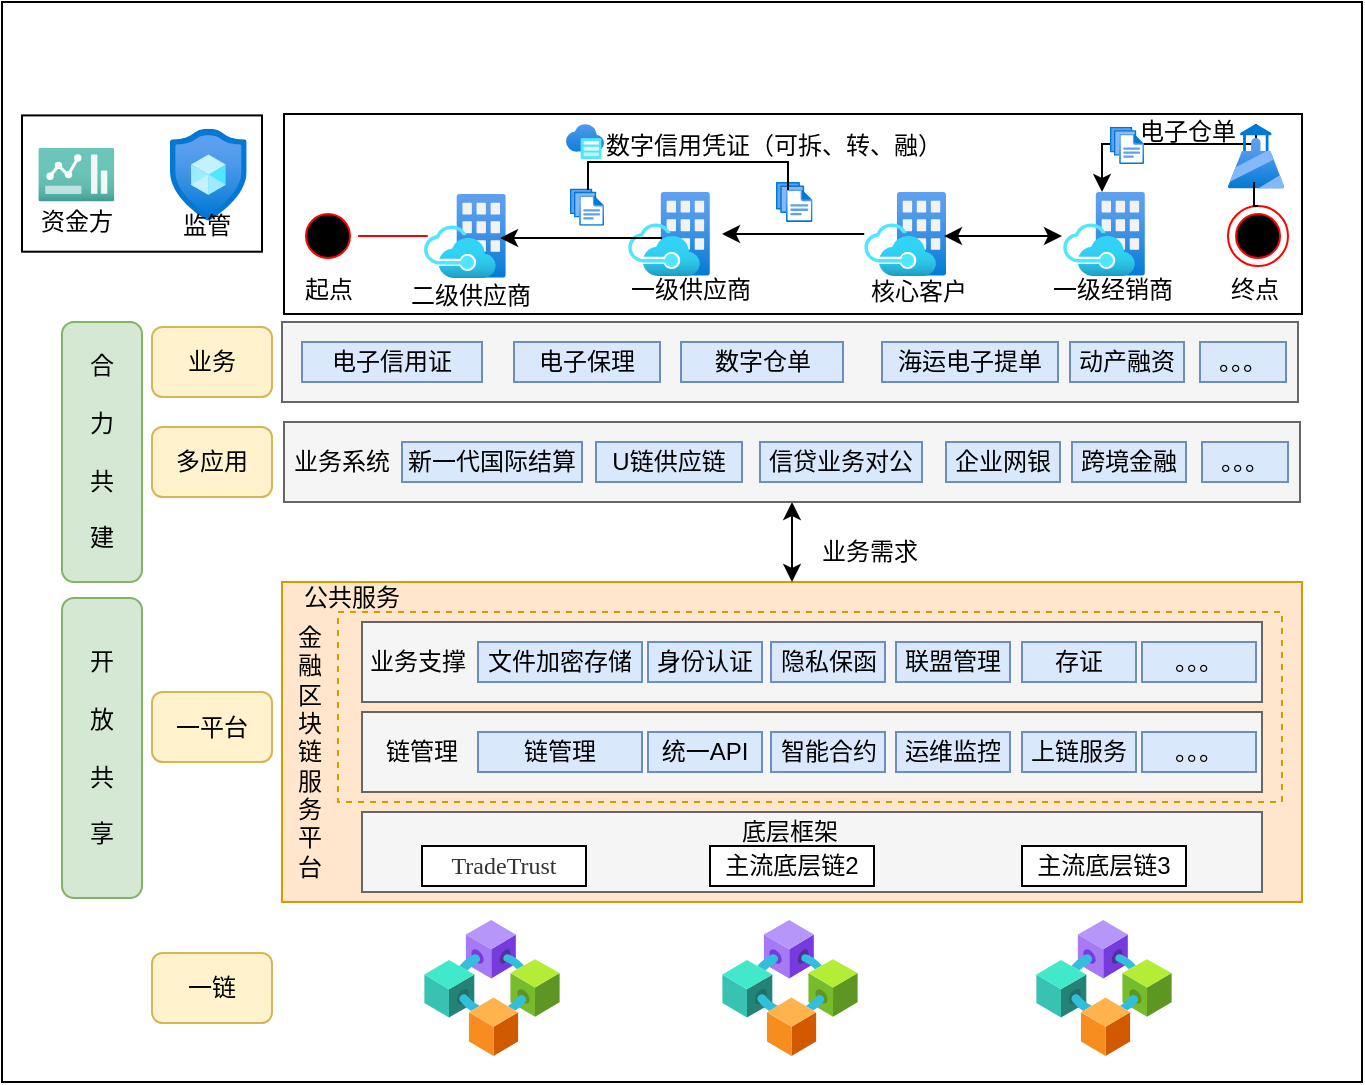 <mxfile version="24.7.6">
  <diagram name="第 1 页" id="HVEd149PK0xNTbG2jpzg">
    <mxGraphModel dx="954" dy="1665" grid="1" gridSize="10" guides="1" tooltips="1" connect="1" arrows="1" fold="1" page="1" pageScale="1" pageWidth="827" pageHeight="1169" math="0" shadow="0">
      <root>
        <mxCell id="0" />
        <mxCell id="1" parent="0" />
        <mxCell id="_ynqaItv0I7GKupnkFLt-1" value="" style="rounded=0;whiteSpace=wrap;html=1;" parent="1" vertex="1">
          <mxGeometry x="20" y="-20" width="680" height="540" as="geometry" />
        </mxCell>
        <mxCell id="_ynqaItv0I7GKupnkFLt-2" value="开&lt;div&gt;&lt;br&gt;&lt;/div&gt;&lt;div&gt;放&lt;div&gt;&lt;br&gt;&lt;/div&gt;&lt;div&gt;共&lt;/div&gt;&lt;div&gt;&lt;br&gt;&lt;/div&gt;&lt;div&gt;享&lt;/div&gt;&lt;/div&gt;" style="rounded=1;whiteSpace=wrap;html=1;fillColor=#d5e8d4;strokeColor=#82b366;" parent="1" vertex="1">
          <mxGeometry x="50" y="278" width="40" height="150" as="geometry" />
        </mxCell>
        <mxCell id="_ynqaItv0I7GKupnkFLt-3" value="合&lt;div&gt;&lt;br&gt;&lt;/div&gt;&lt;div&gt;力&lt;div&gt;&lt;br&gt;&lt;/div&gt;&lt;div&gt;共&lt;/div&gt;&lt;div&gt;&lt;br&gt;&lt;/div&gt;&lt;div&gt;建&lt;/div&gt;&lt;/div&gt;" style="rounded=1;whiteSpace=wrap;html=1;fillColor=#d5e8d4;strokeColor=#82b366;" parent="1" vertex="1">
          <mxGeometry x="50" y="140" width="40" height="130" as="geometry" />
        </mxCell>
        <mxCell id="_ynqaItv0I7GKupnkFLt-4" value="" style="rounded=0;whiteSpace=wrap;html=1;fillColor=#ffe6cc;strokeColor=#d79b00;" parent="1" vertex="1">
          <mxGeometry x="160" y="270" width="510" height="160" as="geometry" />
        </mxCell>
        <mxCell id="_ynqaItv0I7GKupnkFLt-5" value="一平台" style="rounded=1;whiteSpace=wrap;html=1;fillColor=#fff2cc;strokeColor=#d6b656;" parent="1" vertex="1">
          <mxGeometry x="95" y="325" width="60" height="35" as="geometry" />
        </mxCell>
        <mxCell id="_ynqaItv0I7GKupnkFLt-6" value="金&lt;div&gt;融&lt;/div&gt;&lt;div&gt;区&lt;/div&gt;&lt;div&gt;块&lt;/div&gt;&lt;div&gt;链&lt;/div&gt;&lt;div&gt;服&lt;/div&gt;&lt;div&gt;务&lt;/div&gt;&lt;div&gt;平&lt;/div&gt;&lt;div&gt;台&lt;/div&gt;" style="text;html=1;align=center;verticalAlign=middle;whiteSpace=wrap;rounded=0;" parent="1" vertex="1">
          <mxGeometry x="160" y="285" width="28" height="140" as="geometry" />
        </mxCell>
        <mxCell id="_ynqaItv0I7GKupnkFLt-7" value="" style="rounded=0;whiteSpace=wrap;html=1;dashed=1;fillColor=#ffe6cc;strokeColor=#d79b00;" parent="1" vertex="1">
          <mxGeometry x="188" y="285" width="472" height="95" as="geometry" />
        </mxCell>
        <mxCell id="_ynqaItv0I7GKupnkFLt-8" value="" style="rounded=0;whiteSpace=wrap;html=1;fillColor=#f5f5f5;fontColor=#333333;strokeColor=#666666;" parent="1" vertex="1">
          <mxGeometry x="200" y="290" width="450" height="40" as="geometry" />
        </mxCell>
        <mxCell id="_ynqaItv0I7GKupnkFLt-9" value="" style="rounded=0;whiteSpace=wrap;html=1;fillColor=#f5f5f5;fontColor=#333333;strokeColor=#666666;" parent="1" vertex="1">
          <mxGeometry x="200" y="335" width="450" height="40" as="geometry" />
        </mxCell>
        <mxCell id="_ynqaItv0I7GKupnkFLt-10" value="文件加密存储" style="rounded=0;whiteSpace=wrap;html=1;fillColor=#dae8fc;strokeColor=#6c8ebf;" parent="1" vertex="1">
          <mxGeometry x="258" y="300" width="82" height="20" as="geometry" />
        </mxCell>
        <mxCell id="_ynqaItv0I7GKupnkFLt-11" value="业务支撑" style="text;html=1;align=center;verticalAlign=middle;whiteSpace=wrap;rounded=0;" parent="1" vertex="1">
          <mxGeometry x="198" y="295" width="60" height="30" as="geometry" />
        </mxCell>
        <mxCell id="-gDNM5G--wo878solXUZ-1" value="身份认证" style="rounded=0;whiteSpace=wrap;html=1;fillColor=#dae8fc;strokeColor=#6c8ebf;" vertex="1" parent="1">
          <mxGeometry x="343" y="300" width="57" height="20" as="geometry" />
        </mxCell>
        <mxCell id="-gDNM5G--wo878solXUZ-2" value="隐私保函" style="rounded=0;whiteSpace=wrap;html=1;fillColor=#dae8fc;strokeColor=#6c8ebf;" vertex="1" parent="1">
          <mxGeometry x="404.5" y="300" width="57" height="20" as="geometry" />
        </mxCell>
        <mxCell id="-gDNM5G--wo878solXUZ-3" value="联盟管理" style="rounded=0;whiteSpace=wrap;html=1;fillColor=#dae8fc;strokeColor=#6c8ebf;" vertex="1" parent="1">
          <mxGeometry x="467" y="300" width="57" height="20" as="geometry" />
        </mxCell>
        <mxCell id="-gDNM5G--wo878solXUZ-4" value="存证" style="rounded=0;whiteSpace=wrap;html=1;fillColor=#dae8fc;strokeColor=#6c8ebf;" vertex="1" parent="1">
          <mxGeometry x="530" y="300" width="57" height="20" as="geometry" />
        </mxCell>
        <mxCell id="-gDNM5G--wo878solXUZ-5" value="。。。" style="rounded=0;whiteSpace=wrap;html=1;fillColor=#dae8fc;strokeColor=#6c8ebf;" vertex="1" parent="1">
          <mxGeometry x="590" y="300" width="57" height="20" as="geometry" />
        </mxCell>
        <mxCell id="-gDNM5G--wo878solXUZ-8" value="链管理" style="rounded=0;whiteSpace=wrap;html=1;fillColor=#dae8fc;strokeColor=#6c8ebf;" vertex="1" parent="1">
          <mxGeometry x="258" y="345" width="82" height="20" as="geometry" />
        </mxCell>
        <mxCell id="-gDNM5G--wo878solXUZ-9" value="统一API" style="rounded=0;whiteSpace=wrap;html=1;fillColor=#dae8fc;strokeColor=#6c8ebf;" vertex="1" parent="1">
          <mxGeometry x="343" y="345" width="57" height="20" as="geometry" />
        </mxCell>
        <mxCell id="-gDNM5G--wo878solXUZ-10" value="智能合约" style="rounded=0;whiteSpace=wrap;html=1;fillColor=#dae8fc;strokeColor=#6c8ebf;" vertex="1" parent="1">
          <mxGeometry x="404.5" y="345" width="57" height="20" as="geometry" />
        </mxCell>
        <mxCell id="-gDNM5G--wo878solXUZ-11" value="运维监控" style="rounded=0;whiteSpace=wrap;html=1;fillColor=#dae8fc;strokeColor=#6c8ebf;" vertex="1" parent="1">
          <mxGeometry x="467" y="345" width="57" height="20" as="geometry" />
        </mxCell>
        <mxCell id="-gDNM5G--wo878solXUZ-12" value="上链服务" style="rounded=0;whiteSpace=wrap;html=1;fillColor=#dae8fc;strokeColor=#6c8ebf;" vertex="1" parent="1">
          <mxGeometry x="530" y="345" width="57" height="20" as="geometry" />
        </mxCell>
        <mxCell id="-gDNM5G--wo878solXUZ-13" value="。。。" style="rounded=0;whiteSpace=wrap;html=1;fillColor=#dae8fc;strokeColor=#6c8ebf;" vertex="1" parent="1">
          <mxGeometry x="590" y="345" width="57" height="20" as="geometry" />
        </mxCell>
        <mxCell id="-gDNM5G--wo878solXUZ-14" value="链管理" style="text;html=1;align=center;verticalAlign=middle;whiteSpace=wrap;rounded=0;" vertex="1" parent="1">
          <mxGeometry x="200" y="340" width="60" height="30" as="geometry" />
        </mxCell>
        <mxCell id="-gDNM5G--wo878solXUZ-15" value="" style="rounded=0;whiteSpace=wrap;html=1;fillColor=#f5f5f5;fontColor=#333333;strokeColor=#666666;" vertex="1" parent="1">
          <mxGeometry x="200" y="385" width="450" height="40" as="geometry" />
        </mxCell>
        <mxCell id="-gDNM5G--wo878solXUZ-16" value="底层框架" style="text;html=1;align=center;verticalAlign=middle;whiteSpace=wrap;rounded=0;" vertex="1" parent="1">
          <mxGeometry x="384" y="380" width="60" height="30" as="geometry" />
        </mxCell>
        <mxCell id="-gDNM5G--wo878solXUZ-17" value="&lt;span style=&quot;color: rgb(51, 51, 51); font-family: 宋体; text-align: justify; text-indent: 32px;&quot;&gt;&lt;font style=&quot;font-size: 12px;&quot;&gt;TradeTrust&lt;/font&gt;&lt;/span&gt;" style="rounded=0;whiteSpace=wrap;html=1;" vertex="1" parent="1">
          <mxGeometry x="230" y="402" width="82" height="20" as="geometry" />
        </mxCell>
        <mxCell id="-gDNM5G--wo878solXUZ-18" value="主流底层链2" style="rounded=0;whiteSpace=wrap;html=1;" vertex="1" parent="1">
          <mxGeometry x="374" y="402" width="82" height="20" as="geometry" />
        </mxCell>
        <mxCell id="-gDNM5G--wo878solXUZ-19" value="主流底层链3" style="rounded=0;whiteSpace=wrap;html=1;" vertex="1" parent="1">
          <mxGeometry x="530" y="402" width="82" height="20" as="geometry" />
        </mxCell>
        <mxCell id="-gDNM5G--wo878solXUZ-81" value="公共服务" style="text;html=1;align=center;verticalAlign=middle;whiteSpace=wrap;rounded=0;" vertex="1" parent="1">
          <mxGeometry x="165" y="263" width="60" height="30" as="geometry" />
        </mxCell>
        <mxCell id="-gDNM5G--wo878solXUZ-85" value="" style="endArrow=classic;startArrow=classic;html=1;rounded=0;exitX=0.5;exitY=0;exitDx=0;exitDy=0;entryX=0.5;entryY=1;entryDx=0;entryDy=0;" edge="1" parent="1" source="_ynqaItv0I7GKupnkFLt-4" target="-gDNM5G--wo878solXUZ-88">
          <mxGeometry width="50" height="50" relative="1" as="geometry">
            <mxPoint x="350" y="287" as="sourcePoint" />
            <mxPoint x="414" y="236" as="targetPoint" />
          </mxGeometry>
        </mxCell>
        <mxCell id="-gDNM5G--wo878solXUZ-86" value="业务需求" style="text;html=1;align=center;verticalAlign=middle;whiteSpace=wrap;rounded=0;" vertex="1" parent="1">
          <mxGeometry x="423.5" y="240" width="60" height="30" as="geometry" />
        </mxCell>
        <mxCell id="-gDNM5G--wo878solXUZ-88" value="" style="rounded=0;whiteSpace=wrap;html=1;fillColor=#f5f5f5;fontColor=#333333;strokeColor=#666666;" vertex="1" parent="1">
          <mxGeometry x="161" y="190" width="508" height="40" as="geometry" />
        </mxCell>
        <mxCell id="-gDNM5G--wo878solXUZ-89" value="新一代国际结算" style="rounded=0;whiteSpace=wrap;html=1;fillColor=#dae8fc;strokeColor=#6c8ebf;" vertex="1" parent="1">
          <mxGeometry x="220" y="200" width="90" height="20" as="geometry" />
        </mxCell>
        <mxCell id="-gDNM5G--wo878solXUZ-90" value="业务系统" style="text;html=1;align=center;verticalAlign=middle;whiteSpace=wrap;rounded=0;" vertex="1" parent="1">
          <mxGeometry x="160" y="195" width="60" height="30" as="geometry" />
        </mxCell>
        <mxCell id="-gDNM5G--wo878solXUZ-92" value="U链供应链" style="rounded=0;whiteSpace=wrap;html=1;fillColor=#dae8fc;strokeColor=#6c8ebf;" vertex="1" parent="1">
          <mxGeometry x="317" y="200" width="73" height="20" as="geometry" />
        </mxCell>
        <mxCell id="-gDNM5G--wo878solXUZ-93" value="信贷业务对公" style="rounded=0;whiteSpace=wrap;html=1;fillColor=#dae8fc;strokeColor=#6c8ebf;" vertex="1" parent="1">
          <mxGeometry x="399" y="200" width="81" height="20" as="geometry" />
        </mxCell>
        <mxCell id="-gDNM5G--wo878solXUZ-94" value="企业网银" style="rounded=0;whiteSpace=wrap;html=1;fillColor=#dae8fc;strokeColor=#6c8ebf;" vertex="1" parent="1">
          <mxGeometry x="492" y="200" width="57" height="20" as="geometry" />
        </mxCell>
        <mxCell id="-gDNM5G--wo878solXUZ-95" value="。。。" style="rounded=0;whiteSpace=wrap;html=1;fillColor=#dae8fc;strokeColor=#6c8ebf;" vertex="1" parent="1">
          <mxGeometry x="620" y="200" width="43" height="20" as="geometry" />
        </mxCell>
        <mxCell id="-gDNM5G--wo878solXUZ-96" value="跨境金融" style="rounded=0;whiteSpace=wrap;html=1;fillColor=#dae8fc;strokeColor=#6c8ebf;" vertex="1" parent="1">
          <mxGeometry x="555" y="200" width="57" height="20" as="geometry" />
        </mxCell>
        <mxCell id="-gDNM5G--wo878solXUZ-97" value="" style="rounded=0;whiteSpace=wrap;html=1;fillColor=#f5f5f5;fontColor=#333333;strokeColor=#666666;" vertex="1" parent="1">
          <mxGeometry x="160" y="140" width="508" height="40" as="geometry" />
        </mxCell>
        <mxCell id="-gDNM5G--wo878solXUZ-98" value="电子信用证" style="rounded=0;whiteSpace=wrap;html=1;fillColor=#dae8fc;strokeColor=#6c8ebf;" vertex="1" parent="1">
          <mxGeometry x="170" y="150" width="90" height="20" as="geometry" />
        </mxCell>
        <mxCell id="-gDNM5G--wo878solXUZ-100" value="电子保理" style="rounded=0;whiteSpace=wrap;html=1;fillColor=#dae8fc;strokeColor=#6c8ebf;" vertex="1" parent="1">
          <mxGeometry x="276" y="150" width="73" height="20" as="geometry" />
        </mxCell>
        <mxCell id="-gDNM5G--wo878solXUZ-101" value="数字仓单" style="rounded=0;whiteSpace=wrap;html=1;fillColor=#dae8fc;strokeColor=#6c8ebf;" vertex="1" parent="1">
          <mxGeometry x="359.5" y="150" width="81" height="20" as="geometry" />
        </mxCell>
        <mxCell id="-gDNM5G--wo878solXUZ-102" value="海运电子提单" style="rounded=0;whiteSpace=wrap;html=1;fillColor=#dae8fc;strokeColor=#6c8ebf;" vertex="1" parent="1">
          <mxGeometry x="460" y="150" width="88" height="20" as="geometry" />
        </mxCell>
        <mxCell id="-gDNM5G--wo878solXUZ-103" value="。。。" style="rounded=0;whiteSpace=wrap;html=1;fillColor=#dae8fc;strokeColor=#6c8ebf;" vertex="1" parent="1">
          <mxGeometry x="619" y="150" width="43" height="20" as="geometry" />
        </mxCell>
        <mxCell id="-gDNM5G--wo878solXUZ-104" value="动产融资" style="rounded=0;whiteSpace=wrap;html=1;fillColor=#dae8fc;strokeColor=#6c8ebf;" vertex="1" parent="1">
          <mxGeometry x="554" y="150" width="57" height="20" as="geometry" />
        </mxCell>
        <mxCell id="-gDNM5G--wo878solXUZ-105" value="一链" style="rounded=1;whiteSpace=wrap;html=1;fillColor=#fff2cc;strokeColor=#d6b656;" vertex="1" parent="1">
          <mxGeometry x="95" y="455.5" width="60" height="35" as="geometry" />
        </mxCell>
        <mxCell id="-gDNM5G--wo878solXUZ-106" value="多应用" style="rounded=1;whiteSpace=wrap;html=1;fillColor=#fff2cc;strokeColor=#d6b656;" vertex="1" parent="1">
          <mxGeometry x="95" y="192.5" width="60" height="35" as="geometry" />
        </mxCell>
        <mxCell id="-gDNM5G--wo878solXUZ-108" value="业务" style="rounded=1;whiteSpace=wrap;html=1;fillColor=#fff2cc;strokeColor=#d6b656;" vertex="1" parent="1">
          <mxGeometry x="95" y="142.5" width="60" height="35" as="geometry" />
        </mxCell>
        <mxCell id="-gDNM5G--wo878solXUZ-110" value="" style="rounded=0;whiteSpace=wrap;html=1;" vertex="1" parent="1">
          <mxGeometry x="161" y="36" width="509" height="100" as="geometry" />
        </mxCell>
        <mxCell id="-gDNM5G--wo878solXUZ-111" value="" style="image;aspect=fixed;html=1;points=[];align=center;fontSize=12;image=img/lib/azure2/blockchain/Consortium.svg;" vertex="1" parent="1">
          <mxGeometry x="231" y="439" width="68" height="68" as="geometry" />
        </mxCell>
        <mxCell id="-gDNM5G--wo878solXUZ-112" value="" style="image;aspect=fixed;html=1;points=[];align=center;fontSize=12;image=img/lib/azure2/blockchain/Consortium.svg;" vertex="1" parent="1">
          <mxGeometry x="537" y="439" width="68" height="68" as="geometry" />
        </mxCell>
        <mxCell id="-gDNM5G--wo878solXUZ-113" value="" style="image;aspect=fixed;html=1;points=[];align=center;fontSize=12;image=img/lib/azure2/blockchain/Consortium.svg;" vertex="1" parent="1">
          <mxGeometry x="380" y="439" width="68" height="68" as="geometry" />
        </mxCell>
        <mxCell id="-gDNM5G--wo878solXUZ-115" value="" style="image;aspect=fixed;html=1;points=[];align=center;fontSize=12;image=img/lib/azure2/azure_stack/Azure_Stack.svg;" vertex="1" parent="1">
          <mxGeometry x="231" y="75.9" width="40.88" height="42.2" as="geometry" />
        </mxCell>
        <mxCell id="-gDNM5G--wo878solXUZ-120" value="" style="ellipse;html=1;shape=startState;fillColor=#000000;strokeColor=#ff0000;" vertex="1" parent="1">
          <mxGeometry x="168" y="82" width="30" height="30" as="geometry" />
        </mxCell>
        <mxCell id="-gDNM5G--wo878solXUZ-121" value="" style="edgeStyle=orthogonalEdgeStyle;html=1;verticalAlign=bottom;endArrow=none;endSize=8;strokeColor=#ff0000;rounded=0;entryX=0.046;entryY=0.5;entryDx=0;entryDy=0;entryPerimeter=0;endFill=0;" edge="1" source="-gDNM5G--wo878solXUZ-120" parent="1" target="-gDNM5G--wo878solXUZ-115">
          <mxGeometry relative="1" as="geometry">
            <mxPoint x="180" y="191" as="targetPoint" />
          </mxGeometry>
        </mxCell>
        <mxCell id="-gDNM5G--wo878solXUZ-122" value="" style="ellipse;html=1;shape=endState;fillColor=#000000;strokeColor=#ff0000;" vertex="1" parent="1">
          <mxGeometry x="633" y="82" width="30" height="30" as="geometry" />
        </mxCell>
        <mxCell id="-gDNM5G--wo878solXUZ-123" value="" style="image;aspect=fixed;html=1;points=[];align=center;fontSize=12;image=img/lib/azure2/azure_stack/Azure_Stack.svg;" vertex="1" parent="1">
          <mxGeometry x="333.06" y="74.9" width="40.88" height="42.2" as="geometry" />
        </mxCell>
        <mxCell id="-gDNM5G--wo878solXUZ-124" value="" style="image;aspect=fixed;html=1;points=[];align=center;fontSize=12;image=img/lib/azure2/azure_stack/Azure_Stack.svg;" vertex="1" parent="1">
          <mxGeometry x="451.12" y="74.9" width="40.88" height="42.2" as="geometry" />
        </mxCell>
        <mxCell id="-gDNM5G--wo878solXUZ-125" value="" style="image;aspect=fixed;html=1;points=[];align=center;fontSize=12;image=img/lib/azure2/azure_stack/Azure_Stack.svg;" vertex="1" parent="1">
          <mxGeometry x="550.56" y="74.9" width="40.88" height="42.2" as="geometry" />
        </mxCell>
        <mxCell id="-gDNM5G--wo878solXUZ-128" style="edgeStyle=orthogonalEdgeStyle;rounded=0;orthogonalLoop=1;jettySize=auto;html=1;exitX=0.5;exitY=0;exitDx=0;exitDy=0;entryX=0.476;entryY=0.002;entryDx=0;entryDy=0;entryPerimeter=0;" edge="1" parent="1" source="-gDNM5G--wo878solXUZ-126" target="-gDNM5G--wo878solXUZ-125">
          <mxGeometry relative="1" as="geometry">
            <Array as="points">
              <mxPoint x="647" y="51" />
              <mxPoint x="570" y="51" />
            </Array>
          </mxGeometry>
        </mxCell>
        <mxCell id="-gDNM5G--wo878solXUZ-129" value="" style="image;aspect=fixed;html=1;points=[];align=center;fontSize=12;image=img/lib/azure2/general/Files.svg;" vertex="1" parent="1">
          <mxGeometry x="574" y="42.41" width="17" height="18.59" as="geometry" />
        </mxCell>
        <mxCell id="-gDNM5G--wo878solXUZ-126" value="" style="image;aspect=fixed;html=1;points=[];align=center;fontSize=12;image=img/lib/azure2/management_governance/Azure_Lighthouse.svg;" vertex="1" parent="1">
          <mxGeometry x="633" y="41" width="28" height="32.27" as="geometry" />
        </mxCell>
        <mxCell id="-gDNM5G--wo878solXUZ-132" style="edgeStyle=orthogonalEdgeStyle;rounded=0;orthogonalLoop=1;jettySize=auto;html=1;exitX=0.5;exitY=0;exitDx=0;exitDy=0;entryX=0.464;entryY=0.899;entryDx=0;entryDy=0;entryPerimeter=0;endArrow=none;endFill=0;" edge="1" parent="1" source="-gDNM5G--wo878solXUZ-122" target="-gDNM5G--wo878solXUZ-126">
          <mxGeometry relative="1" as="geometry" />
        </mxCell>
        <mxCell id="-gDNM5G--wo878solXUZ-133" value="电子仓单" style="text;html=1;align=center;verticalAlign=middle;whiteSpace=wrap;rounded=0;" vertex="1" parent="1">
          <mxGeometry x="583" y="30" width="60" height="30" as="geometry" />
        </mxCell>
        <mxCell id="-gDNM5G--wo878solXUZ-134" value="一级经销商" style="text;html=1;align=center;verticalAlign=middle;whiteSpace=wrap;rounded=0;" vertex="1" parent="1">
          <mxGeometry x="541" y="109" width="69" height="30" as="geometry" />
        </mxCell>
        <mxCell id="-gDNM5G--wo878solXUZ-135" value="核心客户" style="text;html=1;align=center;verticalAlign=middle;whiteSpace=wrap;rounded=0;" vertex="1" parent="1">
          <mxGeometry x="444" y="110" width="69" height="30" as="geometry" />
        </mxCell>
        <mxCell id="-gDNM5G--wo878solXUZ-136" value="一级供应商" style="text;html=1;align=center;verticalAlign=middle;whiteSpace=wrap;rounded=0;" vertex="1" parent="1">
          <mxGeometry x="330" y="109" width="69" height="30" as="geometry" />
        </mxCell>
        <mxCell id="-gDNM5G--wo878solXUZ-137" value="二级供应商" style="text;html=1;align=center;verticalAlign=middle;whiteSpace=wrap;rounded=0;" vertex="1" parent="1">
          <mxGeometry x="220" y="112" width="69" height="30" as="geometry" />
        </mxCell>
        <mxCell id="-gDNM5G--wo878solXUZ-138" value="终点" style="text;html=1;align=center;verticalAlign=middle;whiteSpace=wrap;rounded=0;" vertex="1" parent="1">
          <mxGeometry x="612" y="109" width="69" height="30" as="geometry" />
        </mxCell>
        <mxCell id="-gDNM5G--wo878solXUZ-139" value="起点" style="text;html=1;align=center;verticalAlign=middle;whiteSpace=wrap;rounded=0;" vertex="1" parent="1">
          <mxGeometry x="148.5" y="109" width="69" height="30" as="geometry" />
        </mxCell>
        <mxCell id="-gDNM5G--wo878solXUZ-140" value="" style="image;aspect=fixed;html=1;points=[];align=center;fontSize=12;image=img/lib/azure2/general/Files.svg;" vertex="1" parent="1">
          <mxGeometry x="407" y="70" width="18.29" height="20" as="geometry" />
        </mxCell>
        <mxCell id="-gDNM5G--wo878solXUZ-143" value="" style="endArrow=classic;html=1;rounded=0;" edge="1" parent="1" source="-gDNM5G--wo878solXUZ-124">
          <mxGeometry width="50" height="50" relative="1" as="geometry">
            <mxPoint x="380" y="270" as="sourcePoint" />
            <mxPoint x="380" y="96" as="targetPoint" />
          </mxGeometry>
        </mxCell>
        <mxCell id="-gDNM5G--wo878solXUZ-145" value="" style="endArrow=classic;html=1;rounded=0;entryX=0.93;entryY=0.524;entryDx=0;entryDy=0;entryPerimeter=0;" edge="1" parent="1" target="-gDNM5G--wo878solXUZ-115">
          <mxGeometry width="50" height="50" relative="1" as="geometry">
            <mxPoint x="350" y="98" as="sourcePoint" />
            <mxPoint x="390" y="106" as="targetPoint" />
          </mxGeometry>
        </mxCell>
        <mxCell id="-gDNM5G--wo878solXUZ-146" value="" style="endArrow=classic;startArrow=classic;html=1;rounded=0;exitX=0.976;exitY=0.524;exitDx=0;exitDy=0;exitPerimeter=0;" edge="1" parent="1" source="-gDNM5G--wo878solXUZ-124">
          <mxGeometry width="50" height="50" relative="1" as="geometry">
            <mxPoint x="500" y="150" as="sourcePoint" />
            <mxPoint x="550" y="97" as="targetPoint" />
          </mxGeometry>
        </mxCell>
        <mxCell id="-gDNM5G--wo878solXUZ-147" value="" style="image;aspect=fixed;html=1;points=[];align=center;fontSize=12;image=img/lib/azure2/general/Files.svg;" vertex="1" parent="1">
          <mxGeometry x="304" y="73.27" width="17" height="18.59" as="geometry" />
        </mxCell>
        <mxCell id="-gDNM5G--wo878solXUZ-150" value="" style="shape=partialRectangle;whiteSpace=wrap;html=1;bottom=1;right=1;left=1;top=0;fillColor=none;routingCenterX=-0.5;direction=west;" vertex="1" parent="1">
          <mxGeometry x="313" y="60" width="100" height="13.5" as="geometry" />
        </mxCell>
        <mxCell id="-gDNM5G--wo878solXUZ-151" value="" style="image;aspect=fixed;html=1;points=[];align=center;fontSize=12;image=img/lib/azure2/storage/Azure_HCP_Cache.svg;" vertex="1" parent="1">
          <mxGeometry x="302" y="41.0" width="19" height="17.6" as="geometry" />
        </mxCell>
        <mxCell id="-gDNM5G--wo878solXUZ-152" value="数字信用凭证（可拆、转、融）" style="text;html=1;align=center;verticalAlign=middle;whiteSpace=wrap;rounded=0;" vertex="1" parent="1">
          <mxGeometry x="318" y="36.71" width="176" height="30" as="geometry" />
        </mxCell>
        <mxCell id="-gDNM5G--wo878solXUZ-159" value="" style="rounded=0;whiteSpace=wrap;html=1;" vertex="1" parent="1">
          <mxGeometry x="30" y="36.71" width="120" height="68.14" as="geometry" />
        </mxCell>
        <mxCell id="-gDNM5G--wo878solXUZ-160" value="" style="image;aspect=fixed;html=1;points=[];align=center;fontSize=12;image=img/lib/azure2/other/Resource_Guard.svg;" vertex="1" parent="1">
          <mxGeometry x="104.01" y="43.34" width="38.32" height="46.01" as="geometry" />
        </mxCell>
        <mxCell id="-gDNM5G--wo878solXUZ-161" value="" style="image;aspect=fixed;html=1;points=[];align=center;fontSize=12;image=img/lib/azure2/general/Dashboard2.svg;" vertex="1" parent="1">
          <mxGeometry x="38.17" y="52.93" width="38" height="26.82" as="geometry" />
        </mxCell>
        <mxCell id="-gDNM5G--wo878solXUZ-162" value="资金方" style="text;html=1;align=center;verticalAlign=middle;whiteSpace=wrap;rounded=0;" vertex="1" parent="1">
          <mxGeometry x="36.67" y="82.85" width="41" height="15" as="geometry" />
        </mxCell>
        <mxCell id="-gDNM5G--wo878solXUZ-163" value="监管" style="text;html=1;align=center;verticalAlign=middle;whiteSpace=wrap;rounded=0;" vertex="1" parent="1">
          <mxGeometry x="102.33" y="84.85" width="41" height="15" as="geometry" />
        </mxCell>
      </root>
    </mxGraphModel>
  </diagram>
</mxfile>
